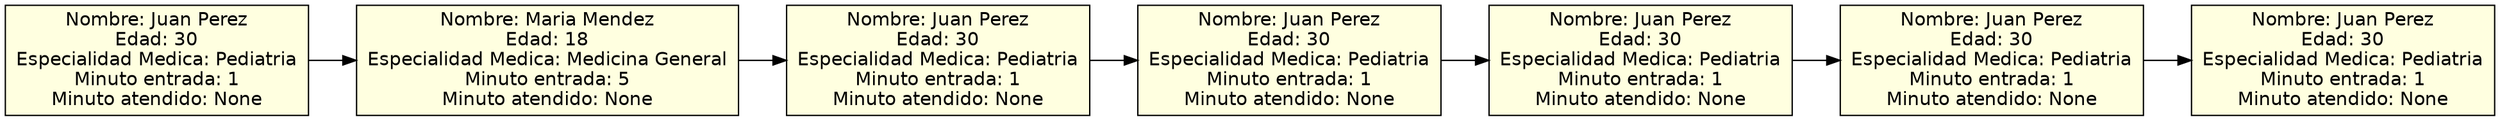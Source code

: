 digraph ColaPacientes {
graph [rankdir=LR];
node [shape=box, style=filled, fillcolor=lightyellow, fontname="Helvetica"];
paciente1 [label="Nombre: Juan Perez
Edad: 30
Especialidad Medica: Pediatria
Minuto entrada: 1
Minuto atendido: None"];
paciente2 [label="Nombre: Maria Mendez
Edad: 18
Especialidad Medica: Medicina General
Minuto entrada: 5
Minuto atendido: None"];
paciente3 [label="Nombre: Juan Perez
Edad: 30
Especialidad Medica: Pediatria
Minuto entrada: 1
Minuto atendido: None"];
paciente4 [label="Nombre: Juan Perez
Edad: 30
Especialidad Medica: Pediatria
Minuto entrada: 1
Minuto atendido: None"];
paciente5 [label="Nombre: Juan Perez
Edad: 30
Especialidad Medica: Pediatria
Minuto entrada: 1
Minuto atendido: None"];
paciente6 [label="Nombre: Juan Perez
Edad: 30
Especialidad Medica: Pediatria
Minuto entrada: 1
Minuto atendido: None"];
paciente7 [label="Nombre: Juan Perez
Edad: 30
Especialidad Medica: Pediatria
Minuto entrada: 1
Minuto atendido: None"];

paciente1 -> paciente2 -> paciente3 -> paciente4 -> paciente5 -> paciente6 -> paciente7;}